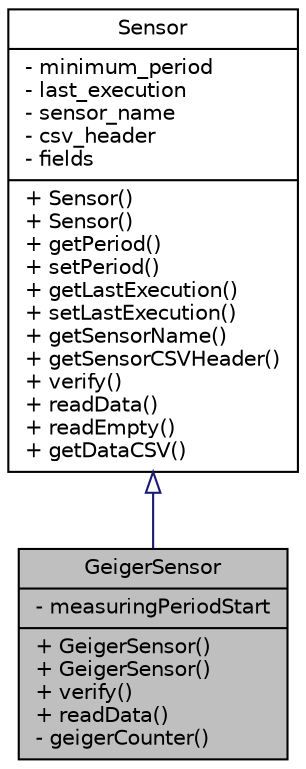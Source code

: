 digraph "GeigerSensor"
{
 // INTERACTIVE_SVG=YES
 // LATEX_PDF_SIZE
  bgcolor="transparent";
  edge [fontname="Helvetica",fontsize="10",labelfontname="Helvetica",labelfontsize="10"];
  node [fontname="Helvetica",fontsize="10",shape=record];
  Node1 [label="{GeigerSensor\n|- measuringPeriodStart\l|+ GeigerSensor()\l+ GeigerSensor()\l+ verify()\l+ readData()\l- geigerCounter()\l}",height=0.2,width=0.4,color="black", fillcolor="grey75", style="filled", fontcolor="black",tooltip="A class for interfacing with a Geiger counter sensor."];
  Node2 -> Node1 [dir="back",color="midnightblue",fontsize="10",style="solid",arrowtail="onormal",fontname="Helvetica"];
  Node2 [label="{Sensor\n|- minimum_period\l- last_execution\l- sensor_name\l- csv_header\l- fields\l|+ Sensor()\l+ Sensor()\l+ getPeriod()\l+ setPeriod()\l+ getLastExecution()\l+ setLastExecution()\l+ getSensorName()\l+ getSensorCSVHeader()\l+ verify()\l+ readData()\l+ readEmpty()\l+ getDataCSV()\l}",height=0.2,width=0.4,color="black",URL="$classSensor.html",tooltip="Parent class for sensor objects."];
}
